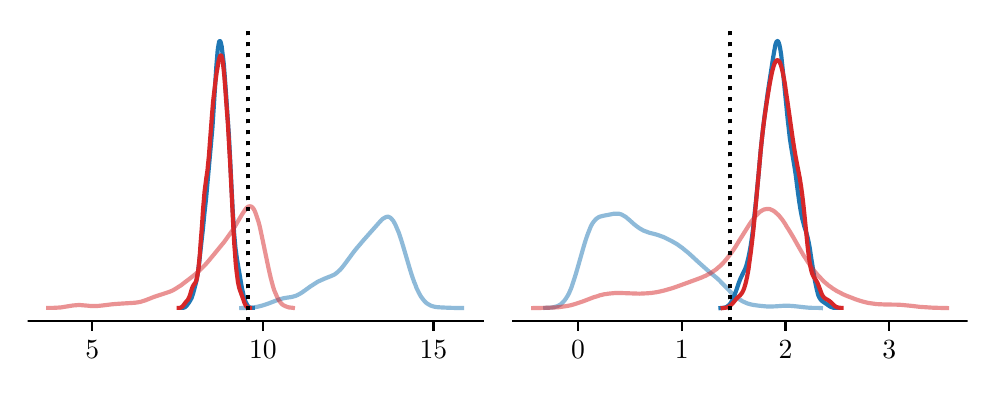\begingroup%
\makeatletter%
\begin{pgfpicture}%
\pgfpathrectangle{\pgfpointorigin}{\pgfqpoint{4.7in}{1.7in}}%
\pgfusepath{use as bounding box, clip}%
\begin{pgfscope}%
\pgfsetbuttcap%
\pgfsetmiterjoin%
\pgfsetlinewidth{0.0pt}%
\definecolor{currentstroke}{rgb}{1.0,1.0,1.0}%
\pgfsetstrokecolor{currentstroke}%
\pgfsetstrokeopacity{0.0}%
\pgfsetdash{}{0pt}%
\pgfpathmoveto{\pgfqpoint{0.0in}{0.0in}}%
\pgfpathlineto{\pgfqpoint{4.7in}{0.0in}}%
\pgfpathlineto{\pgfqpoint{4.7in}{1.7in}}%
\pgfpathlineto{\pgfqpoint{0.0in}{1.7in}}%
\pgfpathclose%
\pgfusepath{}%
\end{pgfscope}%
\begin{pgfscope}%
\pgfsetbuttcap%
\pgfsetmiterjoin%
\definecolor{currentfill}{rgb}{1.0,1.0,1.0}%
\pgfsetfillcolor{currentfill}%
\pgfsetlinewidth{0.0pt}%
\definecolor{currentstroke}{rgb}{0.0,0.0,0.0}%
\pgfsetstrokecolor{currentstroke}%
\pgfsetstrokeopacity{0.0}%
\pgfsetdash{}{0pt}%
\pgfpathmoveto{\pgfqpoint{0.0in}{0.232in}}%
\pgfpathlineto{\pgfqpoint{2.275in}{0.232in}}%
\pgfpathlineto{\pgfqpoint{2.275in}{1.7in}}%
\pgfpathlineto{\pgfqpoint{0.0in}{1.7in}}%
\pgfpathclose%
\pgfusepath{fill}%
\end{pgfscope}%
\begin{pgfscope}%
\pgfsetbuttcap%
\pgfsetroundjoin%
\definecolor{currentfill}{rgb}{0.0,0.0,0.0}%
\pgfsetfillcolor{currentfill}%
\pgfsetlinewidth{0.803pt}%
\definecolor{currentstroke}{rgb}{0.0,0.0,0.0}%
\pgfsetstrokecolor{currentstroke}%
\pgfsetdash{}{0pt}%
\pgfsys@defobject{currentmarker}{\pgfqpoint{0.0in}{-0.049in}}{\pgfqpoint{0.0in}{0.0in}}{%
\pgfpathmoveto{\pgfqpoint{0.0in}{0.0in}}%
\pgfpathlineto{\pgfqpoint{0.0in}{-0.049in}}%
\pgfusepath{stroke,fill}%
}%
\begin{pgfscope}%
\pgfsys@transformshift{0.323in}{0.232in}%
\pgfsys@useobject{currentmarker}{}%
\end{pgfscope}%
\end{pgfscope}%
\begin{pgfscope}%
\definecolor{textcolor}{rgb}{0.0,0.0,0.0}%
\pgfsetstrokecolor{textcolor}%
\pgfsetfillcolor{textcolor}%
\pgftext[x=0.323in,y=0.134in,,top]{\color{textcolor}\rmfamily\fontsize{10.0}{12.0}\selectfont 5}%
\end{pgfscope}%
\begin{pgfscope}%
\pgfsetbuttcap%
\pgfsetroundjoin%
\definecolor{currentfill}{rgb}{0.0,0.0,0.0}%
\pgfsetfillcolor{currentfill}%
\pgfsetlinewidth{0.803pt}%
\definecolor{currentstroke}{rgb}{0.0,0.0,0.0}%
\pgfsetstrokecolor{currentstroke}%
\pgfsetdash{}{0pt}%
\pgfsys@defobject{currentmarker}{\pgfqpoint{0.0in}{-0.049in}}{\pgfqpoint{0.0in}{0.0in}}{%
\pgfpathmoveto{\pgfqpoint{0.0in}{0.0in}}%
\pgfpathlineto{\pgfqpoint{0.0in}{-0.049in}}%
\pgfusepath{stroke,fill}%
}%
\begin{pgfscope}%
\pgfsys@transformshift{1.176in}{0.232in}%
\pgfsys@useobject{currentmarker}{}%
\end{pgfscope}%
\end{pgfscope}%
\begin{pgfscope}%
\definecolor{textcolor}{rgb}{0.0,0.0,0.0}%
\pgfsetstrokecolor{textcolor}%
\pgfsetfillcolor{textcolor}%
\pgftext[x=1.176in,y=0.134in,,top]{\color{textcolor}\rmfamily\fontsize{10.0}{12.0}\selectfont 10}%
\end{pgfscope}%
\begin{pgfscope}%
\pgfsetbuttcap%
\pgfsetroundjoin%
\definecolor{currentfill}{rgb}{0.0,0.0,0.0}%
\pgfsetfillcolor{currentfill}%
\pgfsetlinewidth{0.803pt}%
\definecolor{currentstroke}{rgb}{0.0,0.0,0.0}%
\pgfsetstrokecolor{currentstroke}%
\pgfsetdash{}{0pt}%
\pgfsys@defobject{currentmarker}{\pgfqpoint{0.0in}{-0.049in}}{\pgfqpoint{0.0in}{0.0in}}{%
\pgfpathmoveto{\pgfqpoint{0.0in}{0.0in}}%
\pgfpathlineto{\pgfqpoint{0.0in}{-0.049in}}%
\pgfusepath{stroke,fill}%
}%
\begin{pgfscope}%
\pgfsys@transformshift{2.029in}{0.232in}%
\pgfsys@useobject{currentmarker}{}%
\end{pgfscope}%
\end{pgfscope}%
\begin{pgfscope}%
\definecolor{textcolor}{rgb}{0.0,0.0,0.0}%
\pgfsetstrokecolor{textcolor}%
\pgfsetfillcolor{textcolor}%
\pgftext[x=2.029in,y=0.134in,,top]{\color{textcolor}\rmfamily\fontsize{10.0}{12.0}\selectfont 15}%
\end{pgfscope}%
\begin{pgfscope}%
\pgfpathrectangle{\pgfqpoint{0.0in}{0.232in}}{\pgfqpoint{2.275in}{1.468in}}%
\pgfusepath{clip}%
\pgfsetrectcap%
\pgfsetroundjoin%
\pgfsetlinewidth{1.506pt}%
\definecolor{currentstroke}{rgb}{0.122,0.467,0.706}%
\pgfsetstrokecolor{currentstroke}%
\pgfsetstrokeopacity{0.5}%
\pgfsetdash{}{0pt}%
\pgfpathmoveto{\pgfqpoint{1.068in}{0.298in}}%
\pgfpathlineto{\pgfqpoint{1.096in}{0.299in}}%
\pgfpathlineto{\pgfqpoint{1.113in}{0.3in}}%
\pgfpathlineto{\pgfqpoint{1.129in}{0.301in}}%
\pgfpathlineto{\pgfqpoint{1.14in}{0.303in}}%
\pgfpathlineto{\pgfqpoint{1.151in}{0.305in}}%
\pgfpathlineto{\pgfqpoint{1.163in}{0.308in}}%
\pgfpathlineto{\pgfqpoint{1.174in}{0.311in}}%
\pgfpathlineto{\pgfqpoint{1.19in}{0.316in}}%
\pgfpathlineto{\pgfqpoint{1.207in}{0.322in}}%
\pgfpathlineto{\pgfqpoint{1.246in}{0.337in}}%
\pgfpathlineto{\pgfqpoint{1.257in}{0.341in}}%
\pgfpathlineto{\pgfqpoint{1.268in}{0.344in}}%
\pgfpathlineto{\pgfqpoint{1.279in}{0.347in}}%
\pgfpathlineto{\pgfqpoint{1.296in}{0.35in}}%
\pgfpathlineto{\pgfqpoint{1.318in}{0.353in}}%
\pgfpathlineto{\pgfqpoint{1.329in}{0.356in}}%
\pgfpathlineto{\pgfqpoint{1.34in}{0.359in}}%
\pgfpathlineto{\pgfqpoint{1.351in}{0.364in}}%
\pgfpathlineto{\pgfqpoint{1.362in}{0.37in}}%
\pgfpathlineto{\pgfqpoint{1.373in}{0.377in}}%
\pgfpathlineto{\pgfqpoint{1.39in}{0.389in}}%
\pgfpathlineto{\pgfqpoint{1.412in}{0.405in}}%
\pgfpathlineto{\pgfqpoint{1.429in}{0.416in}}%
\pgfpathlineto{\pgfqpoint{1.44in}{0.423in}}%
\pgfpathlineto{\pgfqpoint{1.451in}{0.43in}}%
\pgfpathlineto{\pgfqpoint{1.462in}{0.435in}}%
\pgfpathlineto{\pgfqpoint{1.473in}{0.44in}}%
\pgfpathlineto{\pgfqpoint{1.484in}{0.445in}}%
\pgfpathlineto{\pgfqpoint{1.517in}{0.458in}}%
\pgfpathlineto{\pgfqpoint{1.528in}{0.463in}}%
\pgfpathlineto{\pgfqpoint{1.534in}{0.466in}}%
\pgfpathlineto{\pgfqpoint{1.54in}{0.47in}}%
\pgfpathlineto{\pgfqpoint{1.545in}{0.474in}}%
\pgfpathlineto{\pgfqpoint{1.551in}{0.479in}}%
\pgfpathlineto{\pgfqpoint{1.556in}{0.484in}}%
\pgfpathlineto{\pgfqpoint{1.562in}{0.489in}}%
\pgfpathlineto{\pgfqpoint{1.573in}{0.502in}}%
\pgfpathlineto{\pgfqpoint{1.584in}{0.516in}}%
\pgfpathlineto{\pgfqpoint{1.601in}{0.539in}}%
\pgfpathlineto{\pgfqpoint{1.623in}{0.569in}}%
\pgfpathlineto{\pgfqpoint{1.639in}{0.59in}}%
\pgfpathlineto{\pgfqpoint{1.656in}{0.61in}}%
\pgfpathlineto{\pgfqpoint{1.678in}{0.636in}}%
\pgfpathlineto{\pgfqpoint{1.756in}{0.724in}}%
\pgfpathlineto{\pgfqpoint{1.767in}{0.736in}}%
\pgfpathlineto{\pgfqpoint{1.772in}{0.741in}}%
\pgfpathlineto{\pgfqpoint{1.778in}{0.746in}}%
\pgfpathlineto{\pgfqpoint{1.784in}{0.749in}}%
\pgfpathlineto{\pgfqpoint{1.789in}{0.752in}}%
\pgfpathlineto{\pgfqpoint{1.795in}{0.754in}}%
\pgfpathlineto{\pgfqpoint{1.8in}{0.755in}}%
\pgfpathlineto{\pgfqpoint{1.806in}{0.754in}}%
\pgfpathlineto{\pgfqpoint{1.811in}{0.751in}}%
\pgfpathlineto{\pgfqpoint{1.817in}{0.747in}}%
\pgfpathlineto{\pgfqpoint{1.822in}{0.741in}}%
\pgfpathlineto{\pgfqpoint{1.828in}{0.734in}}%
\pgfpathlineto{\pgfqpoint{1.833in}{0.725in}}%
\pgfpathlineto{\pgfqpoint{1.839in}{0.714in}}%
\pgfpathlineto{\pgfqpoint{1.844in}{0.702in}}%
\pgfpathlineto{\pgfqpoint{1.85in}{0.688in}}%
\pgfpathlineto{\pgfqpoint{1.856in}{0.674in}}%
\pgfpathlineto{\pgfqpoint{1.867in}{0.641in}}%
\pgfpathlineto{\pgfqpoint{1.878in}{0.605in}}%
\pgfpathlineto{\pgfqpoint{1.911in}{0.493in}}%
\pgfpathlineto{\pgfqpoint{1.922in}{0.458in}}%
\pgfpathlineto{\pgfqpoint{1.933in}{0.427in}}%
\pgfpathlineto{\pgfqpoint{1.939in}{0.413in}}%
\pgfpathlineto{\pgfqpoint{1.944in}{0.399in}}%
\pgfpathlineto{\pgfqpoint{1.95in}{0.387in}}%
\pgfpathlineto{\pgfqpoint{1.955in}{0.376in}}%
\pgfpathlineto{\pgfqpoint{1.961in}{0.365in}}%
\pgfpathlineto{\pgfqpoint{1.966in}{0.356in}}%
\pgfpathlineto{\pgfqpoint{1.972in}{0.348in}}%
\pgfpathlineto{\pgfqpoint{1.978in}{0.34in}}%
\pgfpathlineto{\pgfqpoint{1.983in}{0.334in}}%
\pgfpathlineto{\pgfqpoint{1.989in}{0.328in}}%
\pgfpathlineto{\pgfqpoint{1.994in}{0.323in}}%
\pgfpathlineto{\pgfqpoint{2.0in}{0.319in}}%
\pgfpathlineto{\pgfqpoint{2.005in}{0.316in}}%
\pgfpathlineto{\pgfqpoint{2.011in}{0.313in}}%
\pgfpathlineto{\pgfqpoint{2.016in}{0.31in}}%
\pgfpathlineto{\pgfqpoint{2.022in}{0.308in}}%
\pgfpathlineto{\pgfqpoint{2.033in}{0.305in}}%
\pgfpathlineto{\pgfqpoint{2.044in}{0.303in}}%
\pgfpathlineto{\pgfqpoint{2.055in}{0.302in}}%
\pgfpathlineto{\pgfqpoint{2.072in}{0.301in}}%
\pgfpathlineto{\pgfqpoint{2.094in}{0.3in}}%
\pgfpathlineto{\pgfqpoint{2.122in}{0.299in}}%
\pgfpathlineto{\pgfqpoint{2.161in}{0.298in}}%
\pgfpathlineto{\pgfqpoint{2.172in}{0.298in}}%
\pgfpathlineto{\pgfqpoint{2.172in}{0.298in}}%
\pgfusepath{stroke}%
\end{pgfscope}%
\begin{pgfscope}%
\pgfpathrectangle{\pgfqpoint{0.0in}{0.232in}}{\pgfqpoint{2.275in}{1.468in}}%
\pgfusepath{clip}%
\pgfsetbuttcap%
\pgfsetroundjoin%
\pgfsetlinewidth{1.506pt}%
\definecolor{currentstroke}{rgb}{0.0,0.0,0.0}%
\pgfsetstrokecolor{currentstroke}%
\pgfsetdash{{1.5pt}{2.475pt}}{0.0pt}%
\pgfpathmoveto{\pgfqpoint{1.1in}{0.232in}}%
\pgfpathlineto{\pgfqpoint{1.1in}{1.7in}}%
\pgfusepath{stroke}%
\end{pgfscope}%
\begin{pgfscope}%
\pgfpathrectangle{\pgfqpoint{0.0in}{0.232in}}{\pgfqpoint{2.275in}{1.468in}}%
\pgfusepath{clip}%
\pgfsetrectcap%
\pgfsetroundjoin%
\pgfsetlinewidth{1.506pt}%
\definecolor{currentstroke}{rgb}{0.122,0.467,0.706}%
\pgfsetstrokecolor{currentstroke}%
\pgfsetdash{}{0pt}%
\pgfpathmoveto{\pgfqpoint{0.771in}{0.299in}}%
\pgfpathlineto{\pgfqpoint{0.776in}{0.299in}}%
\pgfpathlineto{\pgfqpoint{0.779in}{0.3in}}%
\pgfpathlineto{\pgfqpoint{0.783in}{0.301in}}%
\pgfpathlineto{\pgfqpoint{0.787in}{0.303in}}%
\pgfpathlineto{\pgfqpoint{0.79in}{0.306in}}%
\pgfpathlineto{\pgfqpoint{0.794in}{0.309in}}%
\pgfpathlineto{\pgfqpoint{0.799in}{0.316in}}%
\pgfpathlineto{\pgfqpoint{0.806in}{0.325in}}%
\pgfpathlineto{\pgfqpoint{0.811in}{0.333in}}%
\pgfpathlineto{\pgfqpoint{0.815in}{0.34in}}%
\pgfpathlineto{\pgfqpoint{0.819in}{0.347in}}%
\pgfpathlineto{\pgfqpoint{0.822in}{0.356in}}%
\pgfpathlineto{\pgfqpoint{0.826in}{0.367in}}%
\pgfpathlineto{\pgfqpoint{0.831in}{0.385in}}%
\pgfpathlineto{\pgfqpoint{0.838in}{0.412in}}%
\pgfpathlineto{\pgfqpoint{0.844in}{0.435in}}%
\pgfpathlineto{\pgfqpoint{0.847in}{0.453in}}%
\pgfpathlineto{\pgfqpoint{0.851in}{0.473in}}%
\pgfpathlineto{\pgfqpoint{0.854in}{0.498in}}%
\pgfpathlineto{\pgfqpoint{0.858in}{0.527in}}%
\pgfpathlineto{\pgfqpoint{0.863in}{0.576in}}%
\pgfpathlineto{\pgfqpoint{0.876in}{0.692in}}%
\pgfpathlineto{\pgfqpoint{0.884in}{0.774in}}%
\pgfpathlineto{\pgfqpoint{0.892in}{0.846in}}%
\pgfpathlineto{\pgfqpoint{0.918in}{1.135in}}%
\pgfpathlineto{\pgfqpoint{0.924in}{1.203in}}%
\pgfpathlineto{\pgfqpoint{0.929in}{1.28in}}%
\pgfpathlineto{\pgfqpoint{0.938in}{1.422in}}%
\pgfpathlineto{\pgfqpoint{0.943in}{1.503in}}%
\pgfpathlineto{\pgfqpoint{0.947in}{1.55in}}%
\pgfpathlineto{\pgfqpoint{0.95in}{1.587in}}%
\pgfpathlineto{\pgfqpoint{0.952in}{1.601in}}%
\pgfpathlineto{\pgfqpoint{0.954in}{1.613in}}%
\pgfpathlineto{\pgfqpoint{0.956in}{1.622in}}%
\pgfpathlineto{\pgfqpoint{0.957in}{1.629in}}%
\pgfpathlineto{\pgfqpoint{0.959in}{1.632in}}%
\pgfpathlineto{\pgfqpoint{0.961in}{1.633in}}%
\pgfpathlineto{\pgfqpoint{0.963in}{1.632in}}%
\pgfpathlineto{\pgfqpoint{0.965in}{1.628in}}%
\pgfpathlineto{\pgfqpoint{0.966in}{1.623in}}%
\pgfpathlineto{\pgfqpoint{0.968in}{1.615in}}%
\pgfpathlineto{\pgfqpoint{0.97in}{1.606in}}%
\pgfpathlineto{\pgfqpoint{0.973in}{1.581in}}%
\pgfpathlineto{\pgfqpoint{0.977in}{1.55in}}%
\pgfpathlineto{\pgfqpoint{0.981in}{1.513in}}%
\pgfpathlineto{\pgfqpoint{0.986in}{1.449in}}%
\pgfpathlineto{\pgfqpoint{0.993in}{1.353in}}%
\pgfpathlineto{\pgfqpoint{1.0in}{1.249in}}%
\pgfpathlineto{\pgfqpoint{1.006in}{1.164in}}%
\pgfpathlineto{\pgfqpoint{1.011in}{1.069in}}%
\pgfpathlineto{\pgfqpoint{1.018in}{0.928in}}%
\pgfpathlineto{\pgfqpoint{1.025in}{0.789in}}%
\pgfpathlineto{\pgfqpoint{1.029in}{0.727in}}%
\pgfpathlineto{\pgfqpoint{1.032in}{0.675in}}%
\pgfpathlineto{\pgfqpoint{1.036in}{0.631in}}%
\pgfpathlineto{\pgfqpoint{1.039in}{0.597in}}%
\pgfpathlineto{\pgfqpoint{1.043in}{0.569in}}%
\pgfpathlineto{\pgfqpoint{1.046in}{0.546in}}%
\pgfpathlineto{\pgfqpoint{1.071in}{0.399in}}%
\pgfpathlineto{\pgfqpoint{1.077in}{0.373in}}%
\pgfpathlineto{\pgfqpoint{1.08in}{0.358in}}%
\pgfpathlineto{\pgfqpoint{1.084in}{0.346in}}%
\pgfpathlineto{\pgfqpoint{1.087in}{0.335in}}%
\pgfpathlineto{\pgfqpoint{1.091in}{0.326in}}%
\pgfpathlineto{\pgfqpoint{1.095in}{0.319in}}%
\pgfpathlineto{\pgfqpoint{1.098in}{0.313in}}%
\pgfpathlineto{\pgfqpoint{1.102in}{0.308in}}%
\pgfpathlineto{\pgfqpoint{1.105in}{0.304in}}%
\pgfpathlineto{\pgfqpoint{1.109in}{0.302in}}%
\pgfpathlineto{\pgfqpoint{1.112in}{0.3in}}%
\pgfpathlineto{\pgfqpoint{1.116in}{0.299in}}%
\pgfpathlineto{\pgfqpoint{1.121in}{0.299in}}%
\pgfpathlineto{\pgfqpoint{1.125in}{0.299in}}%
\pgfpathlineto{\pgfqpoint{1.125in}{0.299in}}%
\pgfusepath{stroke}%
\end{pgfscope}%
\begin{pgfscope}%
\pgfpathrectangle{\pgfqpoint{0.0in}{0.232in}}{\pgfqpoint{2.275in}{1.468in}}%
\pgfusepath{clip}%
\pgfsetbuttcap%
\pgfsetroundjoin%
\pgfsetlinewidth{1.506pt}%
\definecolor{currentstroke}{rgb}{0.0,0.0,0.0}%
\pgfsetstrokecolor{currentstroke}%
\pgfsetdash{{1.5pt}{2.475pt}}{0.0pt}%
\pgfpathmoveto{\pgfqpoint{1.1in}{0.232in}}%
\pgfpathlineto{\pgfqpoint{1.1in}{1.7in}}%
\pgfusepath{stroke}%
\end{pgfscope}%
\begin{pgfscope}%
\pgfpathrectangle{\pgfqpoint{0.0in}{0.232in}}{\pgfqpoint{2.275in}{1.468in}}%
\pgfusepath{clip}%
\pgfsetrectcap%
\pgfsetroundjoin%
\pgfsetlinewidth{1.506pt}%
\definecolor{currentstroke}{rgb}{0.839,0.153,0.157}%
\pgfsetstrokecolor{currentstroke}%
\pgfsetstrokeopacity{0.5}%
\pgfsetdash{}{0pt}%
\pgfpathmoveto{\pgfqpoint{0.103in}{0.299in}}%
\pgfpathlineto{\pgfqpoint{0.128in}{0.299in}}%
\pgfpathlineto{\pgfqpoint{0.146in}{0.3in}}%
\pgfpathlineto{\pgfqpoint{0.165in}{0.301in}}%
\pgfpathlineto{\pgfqpoint{0.183in}{0.304in}}%
\pgfpathlineto{\pgfqpoint{0.208in}{0.308in}}%
\pgfpathlineto{\pgfqpoint{0.226in}{0.311in}}%
\pgfpathlineto{\pgfqpoint{0.239in}{0.312in}}%
\pgfpathlineto{\pgfqpoint{0.251in}{0.313in}}%
\pgfpathlineto{\pgfqpoint{0.263in}{0.313in}}%
\pgfpathlineto{\pgfqpoint{0.275in}{0.312in}}%
\pgfpathlineto{\pgfqpoint{0.3in}{0.31in}}%
\pgfpathlineto{\pgfqpoint{0.318in}{0.308in}}%
\pgfpathlineto{\pgfqpoint{0.331in}{0.308in}}%
\pgfpathlineto{\pgfqpoint{0.343in}{0.308in}}%
\pgfpathlineto{\pgfqpoint{0.355in}{0.309in}}%
\pgfpathlineto{\pgfqpoint{0.374in}{0.311in}}%
\pgfpathlineto{\pgfqpoint{0.423in}{0.317in}}%
\pgfpathlineto{\pgfqpoint{0.447in}{0.319in}}%
\pgfpathlineto{\pgfqpoint{0.478in}{0.321in}}%
\pgfpathlineto{\pgfqpoint{0.527in}{0.324in}}%
\pgfpathlineto{\pgfqpoint{0.539in}{0.325in}}%
\pgfpathlineto{\pgfqpoint{0.552in}{0.327in}}%
\pgfpathlineto{\pgfqpoint{0.564in}{0.329in}}%
\pgfpathlineto{\pgfqpoint{0.576in}{0.333in}}%
\pgfpathlineto{\pgfqpoint{0.589in}{0.337in}}%
\pgfpathlineto{\pgfqpoint{0.607in}{0.344in}}%
\pgfpathlineto{\pgfqpoint{0.632in}{0.354in}}%
\pgfpathlineto{\pgfqpoint{0.65in}{0.36in}}%
\pgfpathlineto{\pgfqpoint{0.675in}{0.368in}}%
\pgfpathlineto{\pgfqpoint{0.693in}{0.374in}}%
\pgfpathlineto{\pgfqpoint{0.705in}{0.378in}}%
\pgfpathlineto{\pgfqpoint{0.718in}{0.383in}}%
\pgfpathlineto{\pgfqpoint{0.73in}{0.389in}}%
\pgfpathlineto{\pgfqpoint{0.742in}{0.396in}}%
\pgfpathlineto{\pgfqpoint{0.754in}{0.404in}}%
\pgfpathlineto{\pgfqpoint{0.767in}{0.412in}}%
\pgfpathlineto{\pgfqpoint{0.785in}{0.426in}}%
\pgfpathlineto{\pgfqpoint{0.81in}{0.445in}}%
\pgfpathlineto{\pgfqpoint{0.834in}{0.464in}}%
\pgfpathlineto{\pgfqpoint{0.853in}{0.48in}}%
\pgfpathlineto{\pgfqpoint{0.865in}{0.492in}}%
\pgfpathlineto{\pgfqpoint{0.877in}{0.504in}}%
\pgfpathlineto{\pgfqpoint{0.89in}{0.517in}}%
\pgfpathlineto{\pgfqpoint{0.908in}{0.538in}}%
\pgfpathlineto{\pgfqpoint{0.932in}{0.567in}}%
\pgfpathlineto{\pgfqpoint{0.963in}{0.605in}}%
\pgfpathlineto{\pgfqpoint{0.982in}{0.628in}}%
\pgfpathlineto{\pgfqpoint{1.0in}{0.653in}}%
\pgfpathlineto{\pgfqpoint{1.012in}{0.67in}}%
\pgfpathlineto{\pgfqpoint{1.025in}{0.688in}}%
\pgfpathlineto{\pgfqpoint{1.037in}{0.707in}}%
\pgfpathlineto{\pgfqpoint{1.049in}{0.728in}}%
\pgfpathlineto{\pgfqpoint{1.074in}{0.77in}}%
\pgfpathlineto{\pgfqpoint{1.08in}{0.779in}}%
\pgfpathlineto{\pgfqpoint{1.086in}{0.788in}}%
\pgfpathlineto{\pgfqpoint{1.092in}{0.796in}}%
\pgfpathlineto{\pgfqpoint{1.098in}{0.802in}}%
\pgfpathlineto{\pgfqpoint{1.104in}{0.806in}}%
\pgfpathlineto{\pgfqpoint{1.111in}{0.807in}}%
\pgfpathlineto{\pgfqpoint{1.117in}{0.806in}}%
\pgfpathlineto{\pgfqpoint{1.123in}{0.802in}}%
\pgfpathlineto{\pgfqpoint{1.129in}{0.795in}}%
\pgfpathlineto{\pgfqpoint{1.135in}{0.784in}}%
\pgfpathlineto{\pgfqpoint{1.141in}{0.769in}}%
\pgfpathlineto{\pgfqpoint{1.147in}{0.751in}}%
\pgfpathlineto{\pgfqpoint{1.154in}{0.73in}}%
\pgfpathlineto{\pgfqpoint{1.16in}{0.707in}}%
\pgfpathlineto{\pgfqpoint{1.166in}{0.68in}}%
\pgfpathlineto{\pgfqpoint{1.178in}{0.623in}}%
\pgfpathlineto{\pgfqpoint{1.203in}{0.503in}}%
\pgfpathlineto{\pgfqpoint{1.209in}{0.476in}}%
\pgfpathlineto{\pgfqpoint{1.215in}{0.45in}}%
\pgfpathlineto{\pgfqpoint{1.221in}{0.427in}}%
\pgfpathlineto{\pgfqpoint{1.227in}{0.405in}}%
\pgfpathlineto{\pgfqpoint{1.233in}{0.386in}}%
\pgfpathlineto{\pgfqpoint{1.24in}{0.37in}}%
\pgfpathlineto{\pgfqpoint{1.246in}{0.356in}}%
\pgfpathlineto{\pgfqpoint{1.252in}{0.344in}}%
\pgfpathlineto{\pgfqpoint{1.258in}{0.334in}}%
\pgfpathlineto{\pgfqpoint{1.264in}{0.326in}}%
\pgfpathlineto{\pgfqpoint{1.27in}{0.319in}}%
\pgfpathlineto{\pgfqpoint{1.276in}{0.314in}}%
\pgfpathlineto{\pgfqpoint{1.283in}{0.31in}}%
\pgfpathlineto{\pgfqpoint{1.289in}{0.307in}}%
\pgfpathlineto{\pgfqpoint{1.295in}{0.305in}}%
\pgfpathlineto{\pgfqpoint{1.301in}{0.303in}}%
\pgfpathlineto{\pgfqpoint{1.307in}{0.301in}}%
\pgfpathlineto{\pgfqpoint{1.319in}{0.3in}}%
\pgfpathlineto{\pgfqpoint{1.326in}{0.299in}}%
\pgfpathlineto{\pgfqpoint{1.326in}{0.299in}}%
\pgfusepath{stroke}%
\end{pgfscope}%
\begin{pgfscope}%
\pgfpathrectangle{\pgfqpoint{0.0in}{0.232in}}{\pgfqpoint{2.275in}{1.468in}}%
\pgfusepath{clip}%
\pgfsetbuttcap%
\pgfsetroundjoin%
\pgfsetlinewidth{1.506pt}%
\definecolor{currentstroke}{rgb}{0.0,0.0,0.0}%
\pgfsetstrokecolor{currentstroke}%
\pgfsetdash{{1.5pt}{2.475pt}}{0.0pt}%
\pgfpathmoveto{\pgfqpoint{1.1in}{0.232in}}%
\pgfpathlineto{\pgfqpoint{1.1in}{1.7in}}%
\pgfusepath{stroke}%
\end{pgfscope}%
\begin{pgfscope}%
\pgfpathrectangle{\pgfqpoint{0.0in}{0.232in}}{\pgfqpoint{2.275in}{1.468in}}%
\pgfusepath{clip}%
\pgfsetrectcap%
\pgfsetroundjoin%
\pgfsetlinewidth{1.506pt}%
\definecolor{currentstroke}{rgb}{0.839,0.153,0.157}%
\pgfsetstrokecolor{currentstroke}%
\pgfsetdash{}{0pt}%
\pgfpathmoveto{\pgfqpoint{0.755in}{0.299in}}%
\pgfpathlineto{\pgfqpoint{0.76in}{0.299in}}%
\pgfpathlineto{\pgfqpoint{0.764in}{0.3in}}%
\pgfpathlineto{\pgfqpoint{0.768in}{0.302in}}%
\pgfpathlineto{\pgfqpoint{0.771in}{0.304in}}%
\pgfpathlineto{\pgfqpoint{0.775in}{0.307in}}%
\pgfpathlineto{\pgfqpoint{0.778in}{0.311in}}%
\pgfpathlineto{\pgfqpoint{0.794in}{0.332in}}%
\pgfpathlineto{\pgfqpoint{0.8in}{0.338in}}%
\pgfpathlineto{\pgfqpoint{0.803in}{0.344in}}%
\pgfpathlineto{\pgfqpoint{0.807in}{0.351in}}%
\pgfpathlineto{\pgfqpoint{0.811in}{0.361in}}%
\pgfpathlineto{\pgfqpoint{0.816in}{0.378in}}%
\pgfpathlineto{\pgfqpoint{0.821in}{0.395in}}%
\pgfpathlineto{\pgfqpoint{0.825in}{0.405in}}%
\pgfpathlineto{\pgfqpoint{0.829in}{0.412in}}%
\pgfpathlineto{\pgfqpoint{0.832in}{0.417in}}%
\pgfpathlineto{\pgfqpoint{0.836in}{0.421in}}%
\pgfpathlineto{\pgfqpoint{0.839in}{0.427in}}%
\pgfpathlineto{\pgfqpoint{0.841in}{0.431in}}%
\pgfpathlineto{\pgfqpoint{0.843in}{0.436in}}%
\pgfpathlineto{\pgfqpoint{0.845in}{0.443in}}%
\pgfpathlineto{\pgfqpoint{0.847in}{0.45in}}%
\pgfpathlineto{\pgfqpoint{0.85in}{0.47in}}%
\pgfpathlineto{\pgfqpoint{0.854in}{0.496in}}%
\pgfpathlineto{\pgfqpoint{0.857in}{0.528in}}%
\pgfpathlineto{\pgfqpoint{0.861in}{0.568in}}%
\pgfpathlineto{\pgfqpoint{0.864in}{0.614in}}%
\pgfpathlineto{\pgfqpoint{0.872in}{0.717in}}%
\pgfpathlineto{\pgfqpoint{0.877in}{0.794in}}%
\pgfpathlineto{\pgfqpoint{0.881in}{0.839in}}%
\pgfpathlineto{\pgfqpoint{0.884in}{0.877in}}%
\pgfpathlineto{\pgfqpoint{0.888in}{0.908in}}%
\pgfpathlineto{\pgfqpoint{0.893in}{0.947in}}%
\pgfpathlineto{\pgfqpoint{0.899in}{0.987in}}%
\pgfpathlineto{\pgfqpoint{0.902in}{1.019in}}%
\pgfpathlineto{\pgfqpoint{0.906in}{1.057in}}%
\pgfpathlineto{\pgfqpoint{0.911in}{1.125in}}%
\pgfpathlineto{\pgfqpoint{0.922in}{1.269in}}%
\pgfpathlineto{\pgfqpoint{0.927in}{1.33in}}%
\pgfpathlineto{\pgfqpoint{0.933in}{1.381in}}%
\pgfpathlineto{\pgfqpoint{0.938in}{1.424in}}%
\pgfpathlineto{\pgfqpoint{0.945in}{1.476in}}%
\pgfpathlineto{\pgfqpoint{0.951in}{1.511in}}%
\pgfpathlineto{\pgfqpoint{0.954in}{1.53in}}%
\pgfpathlineto{\pgfqpoint{0.958in}{1.546in}}%
\pgfpathlineto{\pgfqpoint{0.96in}{1.552in}}%
\pgfpathlineto{\pgfqpoint{0.961in}{1.557in}}%
\pgfpathlineto{\pgfqpoint{0.963in}{1.56in}}%
\pgfpathlineto{\pgfqpoint{0.965in}{1.561in}}%
\pgfpathlineto{\pgfqpoint{0.967in}{1.561in}}%
\pgfpathlineto{\pgfqpoint{0.969in}{1.559in}}%
\pgfpathlineto{\pgfqpoint{0.97in}{1.554in}}%
\pgfpathlineto{\pgfqpoint{0.972in}{1.548in}}%
\pgfpathlineto{\pgfqpoint{0.974in}{1.539in}}%
\pgfpathlineto{\pgfqpoint{0.976in}{1.527in}}%
\pgfpathlineto{\pgfqpoint{0.979in}{1.498in}}%
\pgfpathlineto{\pgfqpoint{0.983in}{1.461in}}%
\pgfpathlineto{\pgfqpoint{0.988in}{1.395in}}%
\pgfpathlineto{\pgfqpoint{0.995in}{1.299in}}%
\pgfpathlineto{\pgfqpoint{1.001in}{1.22in}}%
\pgfpathlineto{\pgfqpoint{1.006in}{1.13in}}%
\pgfpathlineto{\pgfqpoint{1.012in}{1.028in}}%
\pgfpathlineto{\pgfqpoint{1.028in}{0.707in}}%
\pgfpathlineto{\pgfqpoint{1.033in}{0.618in}}%
\pgfpathlineto{\pgfqpoint{1.037in}{0.567in}}%
\pgfpathlineto{\pgfqpoint{1.04in}{0.523in}}%
\pgfpathlineto{\pgfqpoint{1.044in}{0.485in}}%
\pgfpathlineto{\pgfqpoint{1.048in}{0.454in}}%
\pgfpathlineto{\pgfqpoint{1.051in}{0.43in}}%
\pgfpathlineto{\pgfqpoint{1.055in}{0.411in}}%
\pgfpathlineto{\pgfqpoint{1.058in}{0.397in}}%
\pgfpathlineto{\pgfqpoint{1.062in}{0.386in}}%
\pgfpathlineto{\pgfqpoint{1.082in}{0.33in}}%
\pgfpathlineto{\pgfqpoint{1.085in}{0.321in}}%
\pgfpathlineto{\pgfqpoint{1.089in}{0.314in}}%
\pgfpathlineto{\pgfqpoint{1.092in}{0.308in}}%
\pgfpathlineto{\pgfqpoint{1.096in}{0.304in}}%
\pgfpathlineto{\pgfqpoint{1.1in}{0.301in}}%
\pgfpathlineto{\pgfqpoint{1.103in}{0.3in}}%
\pgfpathlineto{\pgfqpoint{1.107in}{0.299in}}%
\pgfpathlineto{\pgfqpoint{1.112in}{0.299in}}%
\pgfpathlineto{\pgfqpoint{1.112in}{0.299in}}%
\pgfusepath{stroke}%
\end{pgfscope}%
\begin{pgfscope}%
\pgfpathrectangle{\pgfqpoint{0.0in}{0.232in}}{\pgfqpoint{2.275in}{1.468in}}%
\pgfusepath{clip}%
\pgfsetbuttcap%
\pgfsetroundjoin%
\pgfsetlinewidth{1.506pt}%
\definecolor{currentstroke}{rgb}{0.0,0.0,0.0}%
\pgfsetstrokecolor{currentstroke}%
\pgfsetdash{{1.5pt}{2.475pt}}{0.0pt}%
\pgfpathmoveto{\pgfqpoint{1.1in}{0.232in}}%
\pgfpathlineto{\pgfqpoint{1.1in}{1.7in}}%
\pgfusepath{stroke}%
\end{pgfscope}%
\begin{pgfscope}%
\pgfsetrectcap%
\pgfsetmiterjoin%
\pgfsetlinewidth{0.803pt}%
\definecolor{currentstroke}{rgb}{0.0,0.0,0.0}%
\pgfsetstrokecolor{currentstroke}%
\pgfsetdash{}{0pt}%
\pgfpathmoveto{\pgfqpoint{0.0in}{0.232in}}%
\pgfpathlineto{\pgfqpoint{2.275in}{0.232in}}%
\pgfusepath{stroke}%
\end{pgfscope}%
\begin{pgfscope}%
\pgfsetbuttcap%
\pgfsetmiterjoin%
\definecolor{currentfill}{rgb}{1.0,1.0,1.0}%
\pgfsetfillcolor{currentfill}%
\pgfsetlinewidth{0.0pt}%
\definecolor{currentstroke}{rgb}{0.0,0.0,0.0}%
\pgfsetstrokecolor{currentstroke}%
\pgfsetstrokeopacity{0.0}%
\pgfsetdash{}{0pt}%
\pgfpathmoveto{\pgfqpoint{2.425in}{0.232in}}%
\pgfpathlineto{\pgfqpoint{4.7in}{0.232in}}%
\pgfpathlineto{\pgfqpoint{4.7in}{1.7in}}%
\pgfpathlineto{\pgfqpoint{2.425in}{1.7in}}%
\pgfpathclose%
\pgfusepath{fill}%
\end{pgfscope}%
\begin{pgfscope}%
\pgfsetbuttcap%
\pgfsetroundjoin%
\definecolor{currentfill}{rgb}{0.0,0.0,0.0}%
\pgfsetfillcolor{currentfill}%
\pgfsetlinewidth{0.803pt}%
\definecolor{currentstroke}{rgb}{0.0,0.0,0.0}%
\pgfsetstrokecolor{currentstroke}%
\pgfsetdash{}{0pt}%
\pgfsys@defobject{currentmarker}{\pgfqpoint{0.0in}{-0.049in}}{\pgfqpoint{0.0in}{0.0in}}{%
\pgfpathmoveto{\pgfqpoint{0.0in}{0.0in}}%
\pgfpathlineto{\pgfqpoint{0.0in}{-0.049in}}%
\pgfusepath{stroke,fill}%
}%
\begin{pgfscope}%
\pgfsys@transformshift{2.752in}{0.232in}%
\pgfsys@useobject{currentmarker}{}%
\end{pgfscope}%
\end{pgfscope}%
\begin{pgfscope}%
\definecolor{textcolor}{rgb}{0.0,0.0,0.0}%
\pgfsetstrokecolor{textcolor}%
\pgfsetfillcolor{textcolor}%
\pgftext[x=2.752in,y=0.134in,,top]{\color{textcolor}\rmfamily\fontsize{10.0}{12.0}\selectfont 0}%
\end{pgfscope}%
\begin{pgfscope}%
\pgfsetbuttcap%
\pgfsetroundjoin%
\definecolor{currentfill}{rgb}{0.0,0.0,0.0}%
\pgfsetfillcolor{currentfill}%
\pgfsetlinewidth{0.803pt}%
\definecolor{currentstroke}{rgb}{0.0,0.0,0.0}%
\pgfsetstrokecolor{currentstroke}%
\pgfsetdash{}{0pt}%
\pgfsys@defobject{currentmarker}{\pgfqpoint{0.0in}{-0.049in}}{\pgfqpoint{0.0in}{0.0in}}{%
\pgfpathmoveto{\pgfqpoint{0.0in}{0.0in}}%
\pgfpathlineto{\pgfqpoint{0.0in}{-0.049in}}%
\pgfusepath{stroke,fill}%
}%
\begin{pgfscope}%
\pgfsys@transformshift{3.27in}{0.232in}%
\pgfsys@useobject{currentmarker}{}%
\end{pgfscope}%
\end{pgfscope}%
\begin{pgfscope}%
\definecolor{textcolor}{rgb}{0.0,0.0,0.0}%
\pgfsetstrokecolor{textcolor}%
\pgfsetfillcolor{textcolor}%
\pgftext[x=3.27in,y=0.134in,,top]{\color{textcolor}\rmfamily\fontsize{10.0}{12.0}\selectfont 1}%
\end{pgfscope}%
\begin{pgfscope}%
\pgfsetbuttcap%
\pgfsetroundjoin%
\definecolor{currentfill}{rgb}{0.0,0.0,0.0}%
\pgfsetfillcolor{currentfill}%
\pgfsetlinewidth{0.803pt}%
\definecolor{currentstroke}{rgb}{0.0,0.0,0.0}%
\pgfsetstrokecolor{currentstroke}%
\pgfsetdash{}{0pt}%
\pgfsys@defobject{currentmarker}{\pgfqpoint{0.0in}{-0.049in}}{\pgfqpoint{0.0in}{0.0in}}{%
\pgfpathmoveto{\pgfqpoint{0.0in}{0.0in}}%
\pgfpathlineto{\pgfqpoint{0.0in}{-0.049in}}%
\pgfusepath{stroke,fill}%
}%
\begin{pgfscope}%
\pgfsys@transformshift{3.789in}{0.232in}%
\pgfsys@useobject{currentmarker}{}%
\end{pgfscope}%
\end{pgfscope}%
\begin{pgfscope}%
\definecolor{textcolor}{rgb}{0.0,0.0,0.0}%
\pgfsetstrokecolor{textcolor}%
\pgfsetfillcolor{textcolor}%
\pgftext[x=3.789in,y=0.134in,,top]{\color{textcolor}\rmfamily\fontsize{10.0}{12.0}\selectfont 2}%
\end{pgfscope}%
\begin{pgfscope}%
\pgfsetbuttcap%
\pgfsetroundjoin%
\definecolor{currentfill}{rgb}{0.0,0.0,0.0}%
\pgfsetfillcolor{currentfill}%
\pgfsetlinewidth{0.803pt}%
\definecolor{currentstroke}{rgb}{0.0,0.0,0.0}%
\pgfsetstrokecolor{currentstroke}%
\pgfsetdash{}{0pt}%
\pgfsys@defobject{currentmarker}{\pgfqpoint{0.0in}{-0.049in}}{\pgfqpoint{0.0in}{0.0in}}{%
\pgfpathmoveto{\pgfqpoint{0.0in}{0.0in}}%
\pgfpathlineto{\pgfqpoint{0.0in}{-0.049in}}%
\pgfusepath{stroke,fill}%
}%
\begin{pgfscope}%
\pgfsys@transformshift{4.308in}{0.232in}%
\pgfsys@useobject{currentmarker}{}%
\end{pgfscope}%
\end{pgfscope}%
\begin{pgfscope}%
\definecolor{textcolor}{rgb}{0.0,0.0,0.0}%
\pgfsetstrokecolor{textcolor}%
\pgfsetfillcolor{textcolor}%
\pgftext[x=4.308in,y=0.134in,,top]{\color{textcolor}\rmfamily\fontsize{10.0}{12.0}\selectfont 3}%
\end{pgfscope}%
\begin{pgfscope}%
\pgfpathrectangle{\pgfqpoint{2.425in}{0.232in}}{\pgfqpoint{2.275in}{1.468in}}%
\pgfusepath{clip}%
\pgfsetrectcap%
\pgfsetroundjoin%
\pgfsetlinewidth{1.506pt}%
\definecolor{currentstroke}{rgb}{0.122,0.467,0.706}%
\pgfsetstrokecolor{currentstroke}%
\pgfsetstrokeopacity{0.5}%
\pgfsetdash{}{0pt}%
\pgfpathmoveto{\pgfqpoint{2.588in}{0.299in}}%
\pgfpathlineto{\pgfqpoint{2.609in}{0.3in}}%
\pgfpathlineto{\pgfqpoint{2.623in}{0.301in}}%
\pgfpathlineto{\pgfqpoint{2.629in}{0.302in}}%
\pgfpathlineto{\pgfqpoint{2.636in}{0.304in}}%
\pgfpathlineto{\pgfqpoint{2.643in}{0.306in}}%
\pgfpathlineto{\pgfqpoint{2.65in}{0.308in}}%
\pgfpathlineto{\pgfqpoint{2.657in}{0.312in}}%
\pgfpathlineto{\pgfqpoint{2.664in}{0.316in}}%
\pgfpathlineto{\pgfqpoint{2.671in}{0.322in}}%
\pgfpathlineto{\pgfqpoint{2.678in}{0.329in}}%
\pgfpathlineto{\pgfqpoint{2.685in}{0.337in}}%
\pgfpathlineto{\pgfqpoint{2.692in}{0.347in}}%
\pgfpathlineto{\pgfqpoint{2.699in}{0.358in}}%
\pgfpathlineto{\pgfqpoint{2.706in}{0.371in}}%
\pgfpathlineto{\pgfqpoint{2.713in}{0.387in}}%
\pgfpathlineto{\pgfqpoint{2.72in}{0.404in}}%
\pgfpathlineto{\pgfqpoint{2.726in}{0.423in}}%
\pgfpathlineto{\pgfqpoint{2.733in}{0.444in}}%
\pgfpathlineto{\pgfqpoint{2.74in}{0.466in}}%
\pgfpathlineto{\pgfqpoint{2.754in}{0.514in}}%
\pgfpathlineto{\pgfqpoint{2.775in}{0.588in}}%
\pgfpathlineto{\pgfqpoint{2.782in}{0.612in}}%
\pgfpathlineto{\pgfqpoint{2.789in}{0.635in}}%
\pgfpathlineto{\pgfqpoint{2.796in}{0.656in}}%
\pgfpathlineto{\pgfqpoint{2.803in}{0.675in}}%
\pgfpathlineto{\pgfqpoint{2.81in}{0.692in}}%
\pgfpathlineto{\pgfqpoint{2.816in}{0.707in}}%
\pgfpathlineto{\pgfqpoint{2.823in}{0.72in}}%
\pgfpathlineto{\pgfqpoint{2.83in}{0.73in}}%
\pgfpathlineto{\pgfqpoint{2.837in}{0.738in}}%
\pgfpathlineto{\pgfqpoint{2.844in}{0.745in}}%
\pgfpathlineto{\pgfqpoint{2.851in}{0.75in}}%
\pgfpathlineto{\pgfqpoint{2.858in}{0.754in}}%
\pgfpathlineto{\pgfqpoint{2.865in}{0.756in}}%
\pgfpathlineto{\pgfqpoint{2.872in}{0.758in}}%
\pgfpathlineto{\pgfqpoint{2.886in}{0.761in}}%
\pgfpathlineto{\pgfqpoint{2.913in}{0.766in}}%
\pgfpathlineto{\pgfqpoint{2.927in}{0.769in}}%
\pgfpathlineto{\pgfqpoint{2.934in}{0.77in}}%
\pgfpathlineto{\pgfqpoint{2.941in}{0.77in}}%
\pgfpathlineto{\pgfqpoint{2.948in}{0.77in}}%
\pgfpathlineto{\pgfqpoint{2.955in}{0.77in}}%
\pgfpathlineto{\pgfqpoint{2.962in}{0.768in}}%
\pgfpathlineto{\pgfqpoint{2.969in}{0.766in}}%
\pgfpathlineto{\pgfqpoint{2.976in}{0.762in}}%
\pgfpathlineto{\pgfqpoint{2.983in}{0.758in}}%
\pgfpathlineto{\pgfqpoint{2.99in}{0.754in}}%
\pgfpathlineto{\pgfqpoint{2.997in}{0.748in}}%
\pgfpathlineto{\pgfqpoint{3.01in}{0.737in}}%
\pgfpathlineto{\pgfqpoint{3.031in}{0.718in}}%
\pgfpathlineto{\pgfqpoint{3.045in}{0.707in}}%
\pgfpathlineto{\pgfqpoint{3.052in}{0.702in}}%
\pgfpathlineto{\pgfqpoint{3.059in}{0.697in}}%
\pgfpathlineto{\pgfqpoint{3.066in}{0.693in}}%
\pgfpathlineto{\pgfqpoint{3.073in}{0.689in}}%
\pgfpathlineto{\pgfqpoint{3.08in}{0.685in}}%
\pgfpathlineto{\pgfqpoint{3.094in}{0.68in}}%
\pgfpathlineto{\pgfqpoint{3.107in}{0.675in}}%
\pgfpathlineto{\pgfqpoint{3.135in}{0.668in}}%
\pgfpathlineto{\pgfqpoint{3.149in}{0.664in}}%
\pgfpathlineto{\pgfqpoint{3.163in}{0.659in}}%
\pgfpathlineto{\pgfqpoint{3.177in}{0.654in}}%
\pgfpathlineto{\pgfqpoint{3.19in}{0.648in}}%
\pgfpathlineto{\pgfqpoint{3.204in}{0.641in}}%
\pgfpathlineto{\pgfqpoint{3.218in}{0.634in}}%
\pgfpathlineto{\pgfqpoint{3.232in}{0.626in}}%
\pgfpathlineto{\pgfqpoint{3.246in}{0.618in}}%
\pgfpathlineto{\pgfqpoint{3.26in}{0.608in}}%
\pgfpathlineto{\pgfqpoint{3.274in}{0.598in}}%
\pgfpathlineto{\pgfqpoint{3.287in}{0.587in}}%
\pgfpathlineto{\pgfqpoint{3.301in}{0.576in}}%
\pgfpathlineto{\pgfqpoint{3.322in}{0.557in}}%
\pgfpathlineto{\pgfqpoint{3.35in}{0.531in}}%
\pgfpathlineto{\pgfqpoint{3.378in}{0.506in}}%
\pgfpathlineto{\pgfqpoint{3.398in}{0.488in}}%
\pgfpathlineto{\pgfqpoint{3.447in}{0.447in}}%
\pgfpathlineto{\pgfqpoint{3.461in}{0.434in}}%
\pgfpathlineto{\pgfqpoint{3.474in}{0.42in}}%
\pgfpathlineto{\pgfqpoint{3.502in}{0.392in}}%
\pgfpathlineto{\pgfqpoint{3.516in}{0.377in}}%
\pgfpathlineto{\pgfqpoint{3.53in}{0.364in}}%
\pgfpathlineto{\pgfqpoint{3.544in}{0.352in}}%
\pgfpathlineto{\pgfqpoint{3.551in}{0.347in}}%
\pgfpathlineto{\pgfqpoint{3.558in}{0.342in}}%
\pgfpathlineto{\pgfqpoint{3.565in}{0.338in}}%
\pgfpathlineto{\pgfqpoint{3.571in}{0.334in}}%
\pgfpathlineto{\pgfqpoint{3.578in}{0.33in}}%
\pgfpathlineto{\pgfqpoint{3.585in}{0.327in}}%
\pgfpathlineto{\pgfqpoint{3.599in}{0.321in}}%
\pgfpathlineto{\pgfqpoint{3.613in}{0.317in}}%
\pgfpathlineto{\pgfqpoint{3.627in}{0.314in}}%
\pgfpathlineto{\pgfqpoint{3.641in}{0.312in}}%
\pgfpathlineto{\pgfqpoint{3.655in}{0.31in}}%
\pgfpathlineto{\pgfqpoint{3.675in}{0.308in}}%
\pgfpathlineto{\pgfqpoint{3.696in}{0.306in}}%
\pgfpathlineto{\pgfqpoint{3.71in}{0.306in}}%
\pgfpathlineto{\pgfqpoint{3.724in}{0.306in}}%
\pgfpathlineto{\pgfqpoint{3.745in}{0.307in}}%
\pgfpathlineto{\pgfqpoint{3.786in}{0.31in}}%
\pgfpathlineto{\pgfqpoint{3.8in}{0.31in}}%
\pgfpathlineto{\pgfqpoint{3.814in}{0.309in}}%
\pgfpathlineto{\pgfqpoint{3.828in}{0.308in}}%
\pgfpathlineto{\pgfqpoint{3.848in}{0.306in}}%
\pgfpathlineto{\pgfqpoint{3.883in}{0.302in}}%
\pgfpathlineto{\pgfqpoint{3.904in}{0.3in}}%
\pgfpathlineto{\pgfqpoint{3.925in}{0.299in}}%
\pgfpathlineto{\pgfqpoint{3.952in}{0.299in}}%
\pgfpathlineto{\pgfqpoint{3.966in}{0.298in}}%
\pgfpathlineto{\pgfqpoint{3.966in}{0.298in}}%
\pgfusepath{stroke}%
\end{pgfscope}%
\begin{pgfscope}%
\pgfpathrectangle{\pgfqpoint{2.425in}{0.232in}}{\pgfqpoint{2.275in}{1.468in}}%
\pgfusepath{clip}%
\pgfsetbuttcap%
\pgfsetroundjoin%
\pgfsetlinewidth{1.506pt}%
\definecolor{currentstroke}{rgb}{0.0,0.0,0.0}%
\pgfsetstrokecolor{currentstroke}%
\pgfsetdash{{1.5pt}{2.475pt}}{0.0pt}%
\pgfpathmoveto{\pgfqpoint{3.51in}{0.232in}}%
\pgfpathlineto{\pgfqpoint{3.51in}{1.7in}}%
\pgfusepath{stroke}%
\end{pgfscope}%
\begin{pgfscope}%
\pgfpathrectangle{\pgfqpoint{2.425in}{0.232in}}{\pgfqpoint{2.275in}{1.468in}}%
\pgfusepath{clip}%
\pgfsetrectcap%
\pgfsetroundjoin%
\pgfsetlinewidth{1.506pt}%
\definecolor{currentstroke}{rgb}{0.122,0.467,0.706}%
\pgfsetstrokecolor{currentstroke}%
\pgfsetdash{}{0pt}%
\pgfpathmoveto{\pgfqpoint{3.464in}{0.298in}}%
\pgfpathlineto{\pgfqpoint{3.476in}{0.299in}}%
\pgfpathlineto{\pgfqpoint{3.482in}{0.3in}}%
\pgfpathlineto{\pgfqpoint{3.487in}{0.301in}}%
\pgfpathlineto{\pgfqpoint{3.493in}{0.303in}}%
\pgfpathlineto{\pgfqpoint{3.499in}{0.307in}}%
\pgfpathlineto{\pgfqpoint{3.505in}{0.312in}}%
\pgfpathlineto{\pgfqpoint{3.511in}{0.318in}}%
\pgfpathlineto{\pgfqpoint{3.517in}{0.326in}}%
\pgfpathlineto{\pgfqpoint{3.522in}{0.337in}}%
\pgfpathlineto{\pgfqpoint{3.528in}{0.349in}}%
\pgfpathlineto{\pgfqpoint{3.534in}{0.363in}}%
\pgfpathlineto{\pgfqpoint{3.543in}{0.387in}}%
\pgfpathlineto{\pgfqpoint{3.557in}{0.428in}}%
\pgfpathlineto{\pgfqpoint{3.563in}{0.443in}}%
\pgfpathlineto{\pgfqpoint{3.569in}{0.456in}}%
\pgfpathlineto{\pgfqpoint{3.587in}{0.493in}}%
\pgfpathlineto{\pgfqpoint{3.593in}{0.509in}}%
\pgfpathlineto{\pgfqpoint{3.598in}{0.528in}}%
\pgfpathlineto{\pgfqpoint{3.604in}{0.552in}}%
\pgfpathlineto{\pgfqpoint{3.61in}{0.581in}}%
\pgfpathlineto{\pgfqpoint{3.616in}{0.616in}}%
\pgfpathlineto{\pgfqpoint{3.622in}{0.656in}}%
\pgfpathlineto{\pgfqpoint{3.628in}{0.703in}}%
\pgfpathlineto{\pgfqpoint{3.633in}{0.754in}}%
\pgfpathlineto{\pgfqpoint{3.642in}{0.839in}}%
\pgfpathlineto{\pgfqpoint{3.654in}{0.962in}}%
\pgfpathlineto{\pgfqpoint{3.665in}{1.085in}}%
\pgfpathlineto{\pgfqpoint{3.674in}{1.171in}}%
\pgfpathlineto{\pgfqpoint{3.68in}{1.223in}}%
\pgfpathlineto{\pgfqpoint{3.686in}{1.27in}}%
\pgfpathlineto{\pgfqpoint{3.692in}{1.313in}}%
\pgfpathlineto{\pgfqpoint{3.7in}{1.373in}}%
\pgfpathlineto{\pgfqpoint{3.718in}{1.49in}}%
\pgfpathlineto{\pgfqpoint{3.727in}{1.549in}}%
\pgfpathlineto{\pgfqpoint{3.733in}{1.584in}}%
\pgfpathlineto{\pgfqpoint{3.736in}{1.6in}}%
\pgfpathlineto{\pgfqpoint{3.738in}{1.612in}}%
\pgfpathlineto{\pgfqpoint{3.741in}{1.622in}}%
\pgfpathlineto{\pgfqpoint{3.744in}{1.629in}}%
\pgfpathlineto{\pgfqpoint{3.747in}{1.633in}}%
\pgfpathlineto{\pgfqpoint{3.75in}{1.633in}}%
\pgfpathlineto{\pgfqpoint{3.753in}{1.63in}}%
\pgfpathlineto{\pgfqpoint{3.756in}{1.623in}}%
\pgfpathlineto{\pgfqpoint{3.759in}{1.612in}}%
\pgfpathlineto{\pgfqpoint{3.762in}{1.598in}}%
\pgfpathlineto{\pgfqpoint{3.765in}{1.58in}}%
\pgfpathlineto{\pgfqpoint{3.768in}{1.56in}}%
\pgfpathlineto{\pgfqpoint{3.773in}{1.511in}}%
\pgfpathlineto{\pgfqpoint{3.779in}{1.454in}}%
\pgfpathlineto{\pgfqpoint{3.8in}{1.242in}}%
\pgfpathlineto{\pgfqpoint{3.806in}{1.19in}}%
\pgfpathlineto{\pgfqpoint{3.811in}{1.145in}}%
\pgfpathlineto{\pgfqpoint{3.817in}{1.106in}}%
\pgfpathlineto{\pgfqpoint{3.829in}{1.034in}}%
\pgfpathlineto{\pgfqpoint{3.835in}{0.998in}}%
\pgfpathlineto{\pgfqpoint{3.841in}{0.958in}}%
\pgfpathlineto{\pgfqpoint{3.849in}{0.893in}}%
\pgfpathlineto{\pgfqpoint{3.858in}{0.828in}}%
\pgfpathlineto{\pgfqpoint{3.864in}{0.79in}}%
\pgfpathlineto{\pgfqpoint{3.87in}{0.758in}}%
\pgfpathlineto{\pgfqpoint{3.873in}{0.744in}}%
\pgfpathlineto{\pgfqpoint{3.879in}{0.722in}}%
\pgfpathlineto{\pgfqpoint{3.884in}{0.703in}}%
\pgfpathlineto{\pgfqpoint{3.893in}{0.676in}}%
\pgfpathlineto{\pgfqpoint{3.899in}{0.654in}}%
\pgfpathlineto{\pgfqpoint{3.905in}{0.627in}}%
\pgfpathlineto{\pgfqpoint{3.911in}{0.595in}}%
\pgfpathlineto{\pgfqpoint{3.916in}{0.559in}}%
\pgfpathlineto{\pgfqpoint{3.934in}{0.447in}}%
\pgfpathlineto{\pgfqpoint{3.94in}{0.416in}}%
\pgfpathlineto{\pgfqpoint{3.946in}{0.389in}}%
\pgfpathlineto{\pgfqpoint{3.949in}{0.378in}}%
\pgfpathlineto{\pgfqpoint{3.951in}{0.369in}}%
\pgfpathlineto{\pgfqpoint{3.954in}{0.36in}}%
\pgfpathlineto{\pgfqpoint{3.957in}{0.353in}}%
\pgfpathlineto{\pgfqpoint{3.96in}{0.348in}}%
\pgfpathlineto{\pgfqpoint{3.963in}{0.343in}}%
\pgfpathlineto{\pgfqpoint{3.966in}{0.339in}}%
\pgfpathlineto{\pgfqpoint{3.969in}{0.336in}}%
\pgfpathlineto{\pgfqpoint{3.975in}{0.331in}}%
\pgfpathlineto{\pgfqpoint{3.987in}{0.323in}}%
\pgfpathlineto{\pgfqpoint{4.01in}{0.307in}}%
\pgfpathlineto{\pgfqpoint{4.016in}{0.304in}}%
\pgfpathlineto{\pgfqpoint{4.022in}{0.302in}}%
\pgfpathlineto{\pgfqpoint{4.027in}{0.3in}}%
\pgfpathlineto{\pgfqpoint{4.033in}{0.299in}}%
\pgfpathlineto{\pgfqpoint{4.042in}{0.299in}}%
\pgfpathlineto{\pgfqpoint{4.045in}{0.299in}}%
\pgfpathlineto{\pgfqpoint{4.045in}{0.299in}}%
\pgfusepath{stroke}%
\end{pgfscope}%
\begin{pgfscope}%
\pgfpathrectangle{\pgfqpoint{2.425in}{0.232in}}{\pgfqpoint{2.275in}{1.468in}}%
\pgfusepath{clip}%
\pgfsetbuttcap%
\pgfsetroundjoin%
\pgfsetlinewidth{1.506pt}%
\definecolor{currentstroke}{rgb}{0.0,0.0,0.0}%
\pgfsetstrokecolor{currentstroke}%
\pgfsetdash{{1.5pt}{2.475pt}}{0.0pt}%
\pgfpathmoveto{\pgfqpoint{3.51in}{0.232in}}%
\pgfpathlineto{\pgfqpoint{3.51in}{1.7in}}%
\pgfusepath{stroke}%
\end{pgfscope}%
\begin{pgfscope}%
\pgfpathrectangle{\pgfqpoint{2.425in}{0.232in}}{\pgfqpoint{2.275in}{1.468in}}%
\pgfusepath{clip}%
\pgfsetrectcap%
\pgfsetroundjoin%
\pgfsetlinewidth{1.506pt}%
\definecolor{currentstroke}{rgb}{0.839,0.153,0.157}%
\pgfsetstrokecolor{currentstroke}%
\pgfsetstrokeopacity{0.5}%
\pgfsetdash{}{0pt}%
\pgfpathmoveto{\pgfqpoint{2.528in}{0.298in}}%
\pgfpathlineto{\pgfqpoint{2.58in}{0.299in}}%
\pgfpathlineto{\pgfqpoint{2.612in}{0.3in}}%
\pgfpathlineto{\pgfqpoint{2.632in}{0.301in}}%
\pgfpathlineto{\pgfqpoint{2.653in}{0.302in}}%
\pgfpathlineto{\pgfqpoint{2.674in}{0.305in}}%
\pgfpathlineto{\pgfqpoint{2.695in}{0.308in}}%
\pgfpathlineto{\pgfqpoint{2.715in}{0.312in}}%
\pgfpathlineto{\pgfqpoint{2.736in}{0.318in}}%
\pgfpathlineto{\pgfqpoint{2.757in}{0.325in}}%
\pgfpathlineto{\pgfqpoint{2.778in}{0.332in}}%
\pgfpathlineto{\pgfqpoint{2.83in}{0.352in}}%
\pgfpathlineto{\pgfqpoint{2.851in}{0.358in}}%
\pgfpathlineto{\pgfqpoint{2.861in}{0.362in}}%
\pgfpathlineto{\pgfqpoint{2.871in}{0.364in}}%
\pgfpathlineto{\pgfqpoint{2.882in}{0.367in}}%
\pgfpathlineto{\pgfqpoint{2.892in}{0.368in}}%
\pgfpathlineto{\pgfqpoint{2.903in}{0.37in}}%
\pgfpathlineto{\pgfqpoint{2.913in}{0.371in}}%
\pgfpathlineto{\pgfqpoint{2.934in}{0.373in}}%
\pgfpathlineto{\pgfqpoint{2.955in}{0.373in}}%
\pgfpathlineto{\pgfqpoint{2.975in}{0.373in}}%
\pgfpathlineto{\pgfqpoint{3.058in}{0.37in}}%
\pgfpathlineto{\pgfqpoint{3.079in}{0.371in}}%
\pgfpathlineto{\pgfqpoint{3.1in}{0.372in}}%
\pgfpathlineto{\pgfqpoint{3.121in}{0.374in}}%
\pgfpathlineto{\pgfqpoint{3.142in}{0.377in}}%
\pgfpathlineto{\pgfqpoint{3.162in}{0.381in}}%
\pgfpathlineto{\pgfqpoint{3.183in}{0.386in}}%
\pgfpathlineto{\pgfqpoint{3.204in}{0.392in}}%
\pgfpathlineto{\pgfqpoint{3.225in}{0.398in}}%
\pgfpathlineto{\pgfqpoint{3.256in}{0.409in}}%
\pgfpathlineto{\pgfqpoint{3.349in}{0.443in}}%
\pgfpathlineto{\pgfqpoint{3.37in}{0.451in}}%
\pgfpathlineto{\pgfqpoint{3.381in}{0.456in}}%
\pgfpathlineto{\pgfqpoint{3.391in}{0.46in}}%
\pgfpathlineto{\pgfqpoint{3.401in}{0.466in}}%
\pgfpathlineto{\pgfqpoint{3.412in}{0.471in}}%
\pgfpathlineto{\pgfqpoint{3.422in}{0.478in}}%
\pgfpathlineto{\pgfqpoint{3.433in}{0.485in}}%
\pgfpathlineto{\pgfqpoint{3.443in}{0.492in}}%
\pgfpathlineto{\pgfqpoint{3.453in}{0.501in}}%
\pgfpathlineto{\pgfqpoint{3.464in}{0.51in}}%
\pgfpathlineto{\pgfqpoint{3.474in}{0.52in}}%
\pgfpathlineto{\pgfqpoint{3.485in}{0.532in}}%
\pgfpathlineto{\pgfqpoint{3.495in}{0.544in}}%
\pgfpathlineto{\pgfqpoint{3.505in}{0.557in}}%
\pgfpathlineto{\pgfqpoint{3.516in}{0.571in}}%
\pgfpathlineto{\pgfqpoint{3.526in}{0.585in}}%
\pgfpathlineto{\pgfqpoint{3.537in}{0.601in}}%
\pgfpathlineto{\pgfqpoint{3.557in}{0.634in}}%
\pgfpathlineto{\pgfqpoint{3.599in}{0.701in}}%
\pgfpathlineto{\pgfqpoint{3.609in}{0.717in}}%
\pgfpathlineto{\pgfqpoint{3.62in}{0.733in}}%
\pgfpathlineto{\pgfqpoint{3.63in}{0.746in}}%
\pgfpathlineto{\pgfqpoint{3.64in}{0.759in}}%
\pgfpathlineto{\pgfqpoint{3.651in}{0.77in}}%
\pgfpathlineto{\pgfqpoint{3.661in}{0.779in}}%
\pgfpathlineto{\pgfqpoint{3.672in}{0.786in}}%
\pgfpathlineto{\pgfqpoint{3.682in}{0.791in}}%
\pgfpathlineto{\pgfqpoint{3.692in}{0.793in}}%
\pgfpathlineto{\pgfqpoint{3.703in}{0.794in}}%
\pgfpathlineto{\pgfqpoint{3.713in}{0.792in}}%
\pgfpathlineto{\pgfqpoint{3.724in}{0.787in}}%
\pgfpathlineto{\pgfqpoint{3.734in}{0.781in}}%
\pgfpathlineto{\pgfqpoint{3.744in}{0.772in}}%
\pgfpathlineto{\pgfqpoint{3.755in}{0.762in}}%
\pgfpathlineto{\pgfqpoint{3.765in}{0.75in}}%
\pgfpathlineto{\pgfqpoint{3.776in}{0.736in}}%
\pgfpathlineto{\pgfqpoint{3.786in}{0.721in}}%
\pgfpathlineto{\pgfqpoint{3.796in}{0.704in}}%
\pgfpathlineto{\pgfqpoint{3.807in}{0.687in}}%
\pgfpathlineto{\pgfqpoint{3.828in}{0.652in}}%
\pgfpathlineto{\pgfqpoint{3.859in}{0.597in}}%
\pgfpathlineto{\pgfqpoint{3.879in}{0.562in}}%
\pgfpathlineto{\pgfqpoint{3.89in}{0.546in}}%
\pgfpathlineto{\pgfqpoint{3.9in}{0.53in}}%
\pgfpathlineto{\pgfqpoint{3.911in}{0.514in}}%
\pgfpathlineto{\pgfqpoint{3.921in}{0.5in}}%
\pgfpathlineto{\pgfqpoint{3.931in}{0.486in}}%
\pgfpathlineto{\pgfqpoint{3.942in}{0.473in}}%
\pgfpathlineto{\pgfqpoint{3.952in}{0.461in}}%
\pgfpathlineto{\pgfqpoint{3.963in}{0.45in}}%
\pgfpathlineto{\pgfqpoint{3.973in}{0.439in}}%
\pgfpathlineto{\pgfqpoint{3.983in}{0.429in}}%
\pgfpathlineto{\pgfqpoint{3.994in}{0.42in}}%
\pgfpathlineto{\pgfqpoint{4.004in}{0.411in}}%
\pgfpathlineto{\pgfqpoint{4.015in}{0.404in}}%
\pgfpathlineto{\pgfqpoint{4.025in}{0.396in}}%
\pgfpathlineto{\pgfqpoint{4.035in}{0.39in}}%
\pgfpathlineto{\pgfqpoint{4.046in}{0.383in}}%
\pgfpathlineto{\pgfqpoint{4.056in}{0.378in}}%
\pgfpathlineto{\pgfqpoint{4.077in}{0.367in}}%
\pgfpathlineto{\pgfqpoint{4.098in}{0.358in}}%
\pgfpathlineto{\pgfqpoint{4.119in}{0.35in}}%
\pgfpathlineto{\pgfqpoint{4.139in}{0.342in}}%
\pgfpathlineto{\pgfqpoint{4.16in}{0.335in}}%
\pgfpathlineto{\pgfqpoint{4.181in}{0.329in}}%
\pgfpathlineto{\pgfqpoint{4.202in}{0.324in}}%
\pgfpathlineto{\pgfqpoint{4.222in}{0.321in}}%
\pgfpathlineto{\pgfqpoint{4.243in}{0.318in}}%
\pgfpathlineto{\pgfqpoint{4.264in}{0.317in}}%
\pgfpathlineto{\pgfqpoint{4.285in}{0.316in}}%
\pgfpathlineto{\pgfqpoint{4.347in}{0.315in}}%
\pgfpathlineto{\pgfqpoint{4.368in}{0.314in}}%
\pgfpathlineto{\pgfqpoint{4.389in}{0.312in}}%
\pgfpathlineto{\pgfqpoint{4.42in}{0.309in}}%
\pgfpathlineto{\pgfqpoint{4.461in}{0.304in}}%
\pgfpathlineto{\pgfqpoint{4.493in}{0.302in}}%
\pgfpathlineto{\pgfqpoint{4.524in}{0.3in}}%
\pgfpathlineto{\pgfqpoint{4.555in}{0.299in}}%
\pgfpathlineto{\pgfqpoint{4.597in}{0.298in}}%
\pgfpathlineto{\pgfqpoint{4.597in}{0.298in}}%
\pgfusepath{stroke}%
\end{pgfscope}%
\begin{pgfscope}%
\pgfpathrectangle{\pgfqpoint{2.425in}{0.232in}}{\pgfqpoint{2.275in}{1.468in}}%
\pgfusepath{clip}%
\pgfsetbuttcap%
\pgfsetroundjoin%
\pgfsetlinewidth{1.506pt}%
\definecolor{currentstroke}{rgb}{0.0,0.0,0.0}%
\pgfsetstrokecolor{currentstroke}%
\pgfsetdash{{1.5pt}{2.475pt}}{0.0pt}%
\pgfpathmoveto{\pgfqpoint{3.51in}{0.232in}}%
\pgfpathlineto{\pgfqpoint{3.51in}{1.7in}}%
\pgfusepath{stroke}%
\end{pgfscope}%
\begin{pgfscope}%
\pgfpathrectangle{\pgfqpoint{2.425in}{0.232in}}{\pgfqpoint{2.275in}{1.468in}}%
\pgfusepath{clip}%
\pgfsetrectcap%
\pgfsetroundjoin%
\pgfsetlinewidth{1.506pt}%
\definecolor{currentstroke}{rgb}{0.839,0.153,0.157}%
\pgfsetstrokecolor{currentstroke}%
\pgfsetdash{}{0pt}%
\pgfpathmoveto{\pgfqpoint{3.475in}{0.298in}}%
\pgfpathlineto{\pgfqpoint{3.484in}{0.299in}}%
\pgfpathlineto{\pgfqpoint{3.49in}{0.3in}}%
\pgfpathlineto{\pgfqpoint{3.496in}{0.301in}}%
\pgfpathlineto{\pgfqpoint{3.502in}{0.303in}}%
\pgfpathlineto{\pgfqpoint{3.508in}{0.306in}}%
\pgfpathlineto{\pgfqpoint{3.514in}{0.311in}}%
\pgfpathlineto{\pgfqpoint{3.52in}{0.317in}}%
\pgfpathlineto{\pgfqpoint{3.526in}{0.323in}}%
\pgfpathlineto{\pgfqpoint{3.544in}{0.345in}}%
\pgfpathlineto{\pgfqpoint{3.55in}{0.351in}}%
\pgfpathlineto{\pgfqpoint{3.562in}{0.362in}}%
\pgfpathlineto{\pgfqpoint{3.568in}{0.369in}}%
\pgfpathlineto{\pgfqpoint{3.571in}{0.373in}}%
\pgfpathlineto{\pgfqpoint{3.574in}{0.378in}}%
\pgfpathlineto{\pgfqpoint{3.577in}{0.384in}}%
\pgfpathlineto{\pgfqpoint{3.58in}{0.391in}}%
\pgfpathlineto{\pgfqpoint{3.583in}{0.399in}}%
\pgfpathlineto{\pgfqpoint{3.586in}{0.409in}}%
\pgfpathlineto{\pgfqpoint{3.589in}{0.419in}}%
\pgfpathlineto{\pgfqpoint{3.592in}{0.431in}}%
\pgfpathlineto{\pgfqpoint{3.598in}{0.459in}}%
\pgfpathlineto{\pgfqpoint{3.604in}{0.492in}}%
\pgfpathlineto{\pgfqpoint{3.609in}{0.53in}}%
\pgfpathlineto{\pgfqpoint{3.615in}{0.573in}}%
\pgfpathlineto{\pgfqpoint{3.621in}{0.622in}}%
\pgfpathlineto{\pgfqpoint{3.627in}{0.675in}}%
\pgfpathlineto{\pgfqpoint{3.633in}{0.734in}}%
\pgfpathlineto{\pgfqpoint{3.642in}{0.829in}}%
\pgfpathlineto{\pgfqpoint{3.666in}{1.095in}}%
\pgfpathlineto{\pgfqpoint{3.672in}{1.152in}}%
\pgfpathlineto{\pgfqpoint{3.678in}{1.204in}}%
\pgfpathlineto{\pgfqpoint{3.684in}{1.25in}}%
\pgfpathlineto{\pgfqpoint{3.693in}{1.313in}}%
\pgfpathlineto{\pgfqpoint{3.702in}{1.37in}}%
\pgfpathlineto{\pgfqpoint{3.711in}{1.424in}}%
\pgfpathlineto{\pgfqpoint{3.717in}{1.455in}}%
\pgfpathlineto{\pgfqpoint{3.723in}{1.483in}}%
\pgfpathlineto{\pgfqpoint{3.726in}{1.494in}}%
\pgfpathlineto{\pgfqpoint{3.729in}{1.505in}}%
\pgfpathlineto{\pgfqpoint{3.732in}{1.514in}}%
\pgfpathlineto{\pgfqpoint{3.735in}{1.522in}}%
\pgfpathlineto{\pgfqpoint{3.738in}{1.528in}}%
\pgfpathlineto{\pgfqpoint{3.741in}{1.532in}}%
\pgfpathlineto{\pgfqpoint{3.744in}{1.536in}}%
\pgfpathlineto{\pgfqpoint{3.747in}{1.537in}}%
\pgfpathlineto{\pgfqpoint{3.75in}{1.538in}}%
\pgfpathlineto{\pgfqpoint{3.753in}{1.536in}}%
\pgfpathlineto{\pgfqpoint{3.756in}{1.534in}}%
\pgfpathlineto{\pgfqpoint{3.759in}{1.529in}}%
\pgfpathlineto{\pgfqpoint{3.762in}{1.523in}}%
\pgfpathlineto{\pgfqpoint{3.765in}{1.515in}}%
\pgfpathlineto{\pgfqpoint{3.768in}{1.506in}}%
\pgfpathlineto{\pgfqpoint{3.771in}{1.495in}}%
\pgfpathlineto{\pgfqpoint{3.774in}{1.482in}}%
\pgfpathlineto{\pgfqpoint{3.78in}{1.453in}}%
\pgfpathlineto{\pgfqpoint{3.786in}{1.42in}}%
\pgfpathlineto{\pgfqpoint{3.791in}{1.383in}}%
\pgfpathlineto{\pgfqpoint{3.8in}{1.323in}}%
\pgfpathlineto{\pgfqpoint{3.812in}{1.238in}}%
\pgfpathlineto{\pgfqpoint{3.824in}{1.153in}}%
\pgfpathlineto{\pgfqpoint{3.833in}{1.094in}}%
\pgfpathlineto{\pgfqpoint{3.839in}{1.059in}}%
\pgfpathlineto{\pgfqpoint{3.845in}{1.027in}}%
\pgfpathlineto{\pgfqpoint{3.86in}{0.95in}}%
\pgfpathlineto{\pgfqpoint{3.866in}{0.913in}}%
\pgfpathlineto{\pgfqpoint{3.872in}{0.87in}}%
\pgfpathlineto{\pgfqpoint{3.878in}{0.82in}}%
\pgfpathlineto{\pgfqpoint{3.884in}{0.763in}}%
\pgfpathlineto{\pgfqpoint{3.899in}{0.613in}}%
\pgfpathlineto{\pgfqpoint{3.905in}{0.562in}}%
\pgfpathlineto{\pgfqpoint{3.908in}{0.54in}}%
\pgfpathlineto{\pgfqpoint{3.911in}{0.52in}}%
\pgfpathlineto{\pgfqpoint{3.914in}{0.504in}}%
\pgfpathlineto{\pgfqpoint{3.917in}{0.49in}}%
\pgfpathlineto{\pgfqpoint{3.92in}{0.478in}}%
\pgfpathlineto{\pgfqpoint{3.923in}{0.469in}}%
\pgfpathlineto{\pgfqpoint{3.926in}{0.462in}}%
\pgfpathlineto{\pgfqpoint{3.929in}{0.456in}}%
\pgfpathlineto{\pgfqpoint{3.935in}{0.447in}}%
\pgfpathlineto{\pgfqpoint{3.941in}{0.438in}}%
\pgfpathlineto{\pgfqpoint{3.944in}{0.433in}}%
\pgfpathlineto{\pgfqpoint{3.947in}{0.428in}}%
\pgfpathlineto{\pgfqpoint{3.953in}{0.414in}}%
\pgfpathlineto{\pgfqpoint{3.97in}{0.369in}}%
\pgfpathlineto{\pgfqpoint{3.973in}{0.363in}}%
\pgfpathlineto{\pgfqpoint{3.976in}{0.358in}}%
\pgfpathlineto{\pgfqpoint{3.979in}{0.354in}}%
\pgfpathlineto{\pgfqpoint{3.982in}{0.35in}}%
\pgfpathlineto{\pgfqpoint{3.985in}{0.348in}}%
\pgfpathlineto{\pgfqpoint{3.991in}{0.344in}}%
\pgfpathlineto{\pgfqpoint{4.003in}{0.337in}}%
\pgfpathlineto{\pgfqpoint{4.009in}{0.333in}}%
\pgfpathlineto{\pgfqpoint{4.015in}{0.328in}}%
\pgfpathlineto{\pgfqpoint{4.033in}{0.311in}}%
\pgfpathlineto{\pgfqpoint{4.039in}{0.306in}}%
\pgfpathlineto{\pgfqpoint{4.045in}{0.303in}}%
\pgfpathlineto{\pgfqpoint{4.051in}{0.301in}}%
\pgfpathlineto{\pgfqpoint{4.057in}{0.3in}}%
\pgfpathlineto{\pgfqpoint{4.066in}{0.299in}}%
\pgfpathlineto{\pgfqpoint{4.069in}{0.299in}}%
\pgfpathlineto{\pgfqpoint{4.069in}{0.299in}}%
\pgfusepath{stroke}%
\end{pgfscope}%
\begin{pgfscope}%
\pgfpathrectangle{\pgfqpoint{2.425in}{0.232in}}{\pgfqpoint{2.275in}{1.468in}}%
\pgfusepath{clip}%
\pgfsetbuttcap%
\pgfsetroundjoin%
\pgfsetlinewidth{1.506pt}%
\definecolor{currentstroke}{rgb}{0.0,0.0,0.0}%
\pgfsetstrokecolor{currentstroke}%
\pgfsetdash{{1.5pt}{2.475pt}}{0.0pt}%
\pgfpathmoveto{\pgfqpoint{3.51in}{0.232in}}%
\pgfpathlineto{\pgfqpoint{3.51in}{1.7in}}%
\pgfusepath{stroke}%
\end{pgfscope}%
\begin{pgfscope}%
\pgfsetrectcap%
\pgfsetmiterjoin%
\pgfsetlinewidth{0.803pt}%
\definecolor{currentstroke}{rgb}{0.0,0.0,0.0}%
\pgfsetstrokecolor{currentstroke}%
\pgfsetdash{}{0pt}%
\pgfpathmoveto{\pgfqpoint{2.425in}{0.232in}}%
\pgfpathlineto{\pgfqpoint{4.7in}{0.232in}}%
\pgfusepath{stroke}%
\end{pgfscope}%
\end{pgfpicture}%
\makeatother%
\endgroup%

